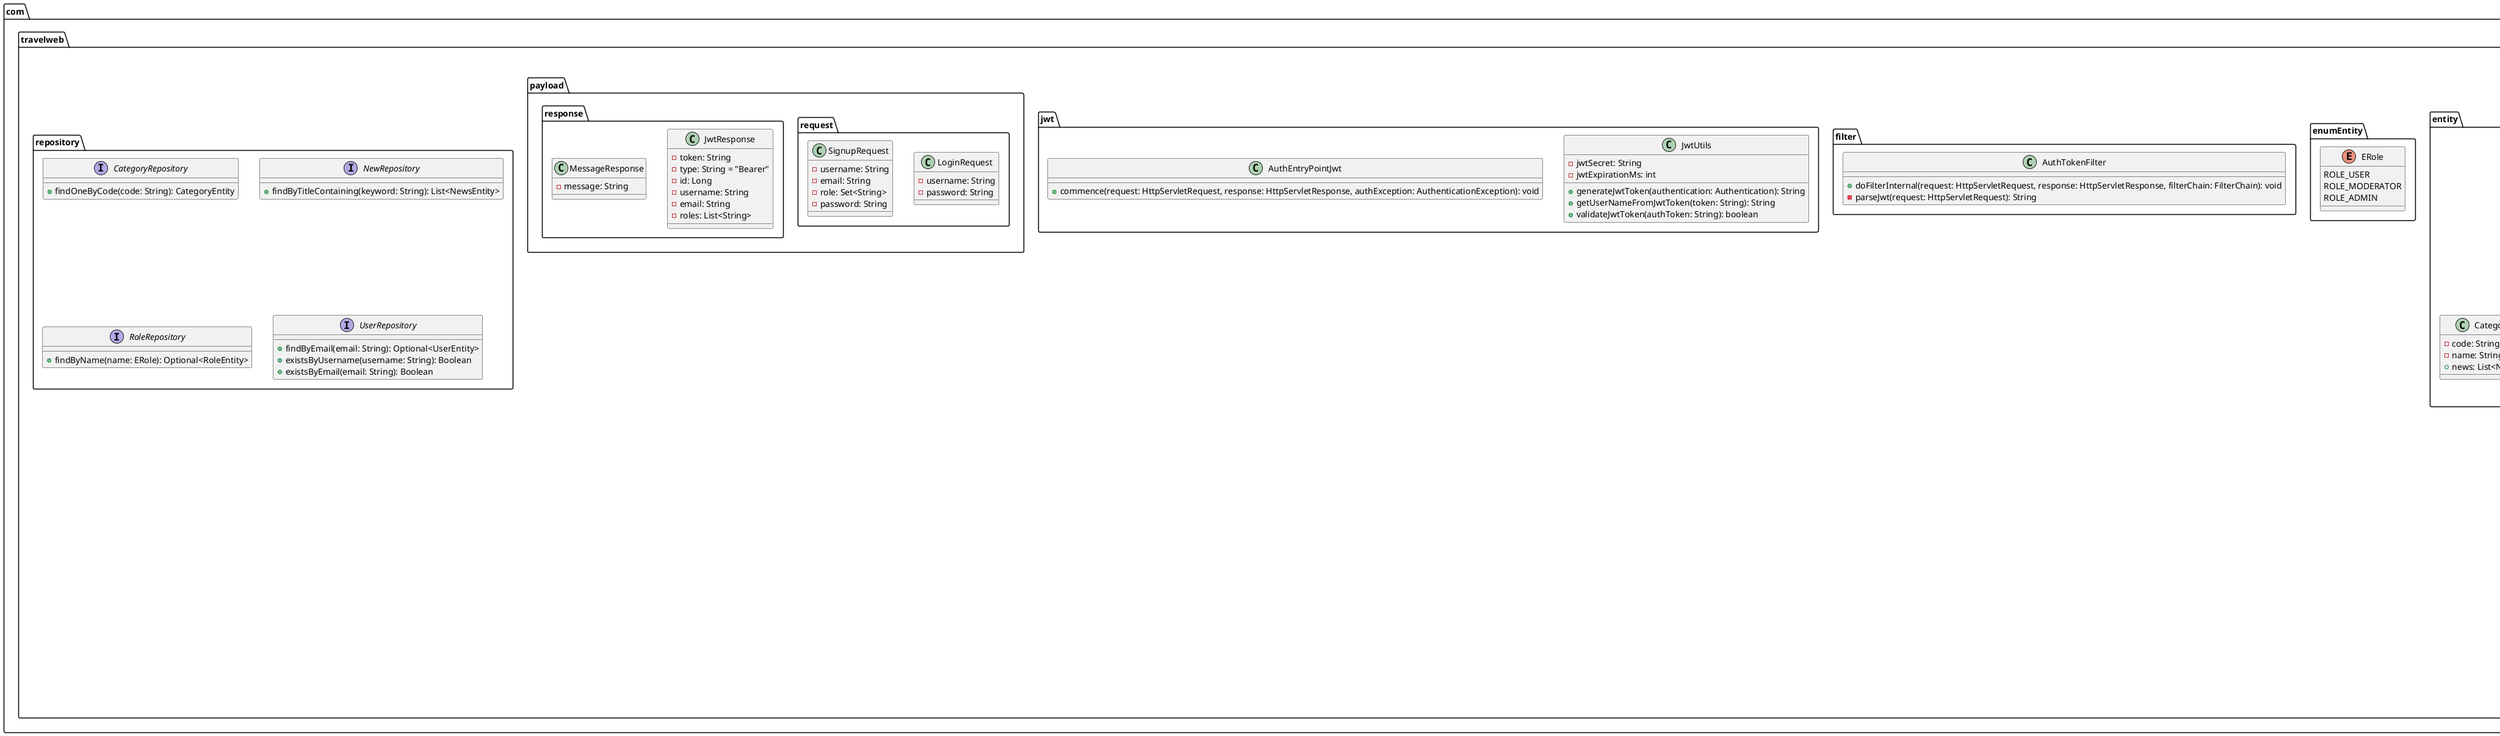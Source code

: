 
@startuml

!define SpringBootController stereotype <<Controller>>
!define SpringBootEntity stereotype <<Entity>>
!define SpringBootService stereotype <<Service>>
!define SpringBootConfiguration stereotype <<Configuration>>

package "com.travelweb.api" {
    class AuthController <<SpringBootController>> {
        + authenticateUser(loginRequest: LoginRequest): ResponseEntity
        + registerUser(signUpRequest: SignupRequest): ResponseEntity
        + handleGoogleLogin(authentication: OAuth2AuthenticationToken): ResponseEntity
    }

    class NewAPI <<SpringBootController>> {
        + showNew(page: int, limit: int): NewOutput
        + getAllCategories(): List<CategoryEntity>
        + createNew(data: String, file: MultipartFile): NewDTO
        + searchNewsByTitle(keyword: String): ResponseEntity
        + updateNew(model: NewDTO, id: long): NewDTO
        + deleteNew(ids: long[]): void
    }
}

package "com.travelweb.api.output" {
    class NewOutput {
        - page: int
        - totalPage: int
        - listResult: List<NewDTO>
        + getPage(): int
        + setPage(page: int): void
        + getTotalPage(): int
        + setTotalPage(totalPage: int): void
        + getListResult(): List<NewDTO>
        + setListResult(listResult: List<NewDTO>): void
    }
}

package "com.travelweb.config" {
    class CloudinaryConfig <<SpringBootConfiguration>> {
        + cloudinary(): Cloudinary
    }

    class JpaAuditingConfig <<SpringBootConfiguration>> {
        + auditorProvider(): AuditorAware<String>
    }

    class WebSecurityConfig <<SpringBootConfiguration>> {
        + authenticationJwtTokenFilter(): AuthTokenFilter
        + authenticationProvider(): DaoAuthenticationProvider
        + authenticationManager(authConfig: AuthenticationConfiguration): AuthenticationManager
        + passwordEncoder(): PasswordEncoder
        + corsConfigurationSource(): CorsConfigurationSource
    }
}

package "com.travelweb.converter" {
    class CategoryConverter {
        + toEntity(dto: CategoryDTO): CategoryEntity
        + toDTO(entity: CategoryEntity): CategoryDTO
        + toEntity(dto: CategoryDTO, entity: CategoryEntity): CategoryEntity
    }

    class NewConverter {
        + toEntity(dto: NewDTO): NewsEntity
        + toDTO(entity: NewsEntity): NewDTO
        + toEntity(dto: NewDTO, entity: NewsEntity): NewsEntity
    }
}

package "com.travelweb.details" {
    class UserDetailsImpl <<SpringBootEntity>> {
        - id: Long
        - username: String
        - email: String
        - password: String
        - authorities: Collection<GrantedAuthority>
        + build(user: UserEntity): UserDetailsImpl
        + getId(): Long
        + getUsername(): String
        + getEmail(): String
        + getPassword(): String
        + getAuthorities(): Collection<GrantedAuthority>
    }
}


package "com.travelweb.dto" {
    class AbstractDTO<T> {
        - id: Long
        - createdBy: String
        - createdDate: Date
        - modifiedBy: String
        - modifiedDate: Date
        - listResult: List<T>
    }

    class CategoryDTO extends AbstractDTO {
        - code: String
        - name: String
        - news: String
    }

    class NewDTO extends AbstractDTO {
        - title: String
        - shortDescription: String
        - titleContent: String
        - content: String
        - categoryCode: String
        - thumbnail: String
    }

    class UserDTO extends AbstractDTO {
        - userName: String
        - password: String
        - fullName: String
        - status: Integer
        - email: String
        - roleCode: String
    }
}

package "com.travelweb.entity" {
    class BaseEntity {
        - id: Long
        - createdBy: String
        - createdDates: Date
        - modifiedBy: String
        - modifiedDates: Date
    }

    class CategoryEntity extends BaseEntity {
        - code: String
        - name: String
        + news: List<NewsEntity>
    }

    class NewsEntity extends BaseEntity {
        - title: String
        - thumbnail: String
        - shortDescription: String
        - titleContent: String
        - content: String
        + category: CategoryEntity
    }

    class RoleEntity extends BaseEntity {
        - name: ERole
    }

    class UserEntity extends BaseEntity {
        - username: String
        - email: String
        - password: String
        + roles: Set<RoleEntity>
    }
}

package "com.travelweb.enumEntity" {
    enum ERole {
        ROLE_USER
        ROLE_MODERATOR
        ROLE_ADMIN
    }
}


package "com.travelweb.filter" {
    class AuthTokenFilter {
        + doFilterInternal(request: HttpServletRequest, response: HttpServletResponse, filterChain: FilterChain): void
        - parseJwt(request: HttpServletRequest): String
    }
}

package "com.travelweb.jwt" {
    class JwtUtils {
        - jwtSecret: String
        - jwtExpirationMs: int
        + generateJwtToken(authentication: Authentication): String
        + getUserNameFromJwtToken(token: String): String
        + validateJwtToken(authToken: String): boolean
    }

    class AuthEntryPointJwt {
        + commence(request: HttpServletRequest, response: HttpServletResponse, authException: AuthenticationException): void
    }
}

package "com.travelweb.payload.request" {
    class LoginRequest {
        - username: String
        - password: String
    }

    class SignupRequest {
        - username: String
        - email: String
        - role: Set<String>
        - password: String
    }
}

package "com.travelweb.payload.response" {
    class JwtResponse {
        - token: String
        - type: String = "Bearer"
        - id: Long
        - username: String
        - email: String
        - roles: List<String>
    }

    class MessageResponse {
        - message: String
    }
}

package "com.travelweb.repository" {
    interface CategoryRepository {
        + findOneByCode(code: String): CategoryEntity
    }

    interface NewRepository {
        + findByTitleContaining(keyword: String): List<NewsEntity>
    }

    interface RoleRepository {
        + findByName(name: ERole): Optional<RoleEntity>
    }
}


package "com.travelweb.repository" {
    interface UserRepository {
        + findByEmail(email: String): Optional<UserEntity>
        + existsByUsername(username: String): Boolean
        + existsByEmail(email: String): Boolean
    }
}

package "com.travelweb.service" {
    interface INewService {
        + save(newDTO: NewDTO): NewDTO
        + delete(ids: long[]): void
        + findAll(pageable: Pageable): List<NewDTO>
        + totalItem(): int
        + getAllCategory(): List<CategoryEntity>
        + searchByTitle(keyword: String): List<NewDTO>
    }

    interface IUserService {
        + createUser(userDTO: UserDTO): UserDTO
        + getUsers(): List<UserEntity>
        + getUserById(userId: Long): UserEntity
        + updateUser(userId: Long, userDTO: UserDTO): UserDTO
        + existByUsername(username: String): Boolean
        + existByEmail(email: String): Boolean
    }

    interface UserDetailsService {
        + loadUserByUsername(username: String): UserDetails
    }
}

package "com.travelweb.service.impl" {
    class NewService implements INewService {
        + save(newDTO: NewDTO): NewDTO
        + delete(ids: long[]): void
        + findAll(pageable: Pageable): List<NewDTO>
        + totalItem(): int
        + getAllCategory(): List<CategoryEntity>
        + searchByTitle(keyword: String): List<NewDTO>
    }

    class CustomOAuth2UserService implements OAuth2UserService {
        + loadUser(userRequest: OAuth2UserRequest): OAuth2User
    }

    class UserDetailsServiceImpl implements UserDetailsService {
        + loadUserByUsername(email: String): UserDetails
        + loadUserByOAuth2Authentication(authentication: OAuth2AuthenticationToken): UserDetails
    }
}

@enduml
